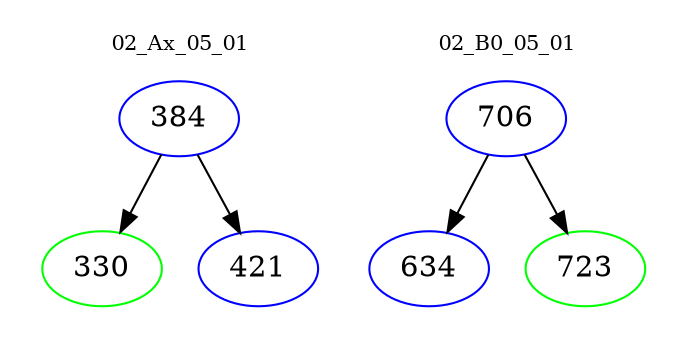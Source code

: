 digraph{
subgraph cluster_0 {
color = white
label = "02_Ax_05_01";
fontsize=10;
T0_384 [label="384", color="blue"]
T0_384 -> T0_330 [color="black"]
T0_330 [label="330", color="green"]
T0_384 -> T0_421 [color="black"]
T0_421 [label="421", color="blue"]
}
subgraph cluster_1 {
color = white
label = "02_B0_05_01";
fontsize=10;
T1_706 [label="706", color="blue"]
T1_706 -> T1_634 [color="black"]
T1_634 [label="634", color="blue"]
T1_706 -> T1_723 [color="black"]
T1_723 [label="723", color="green"]
}
}
